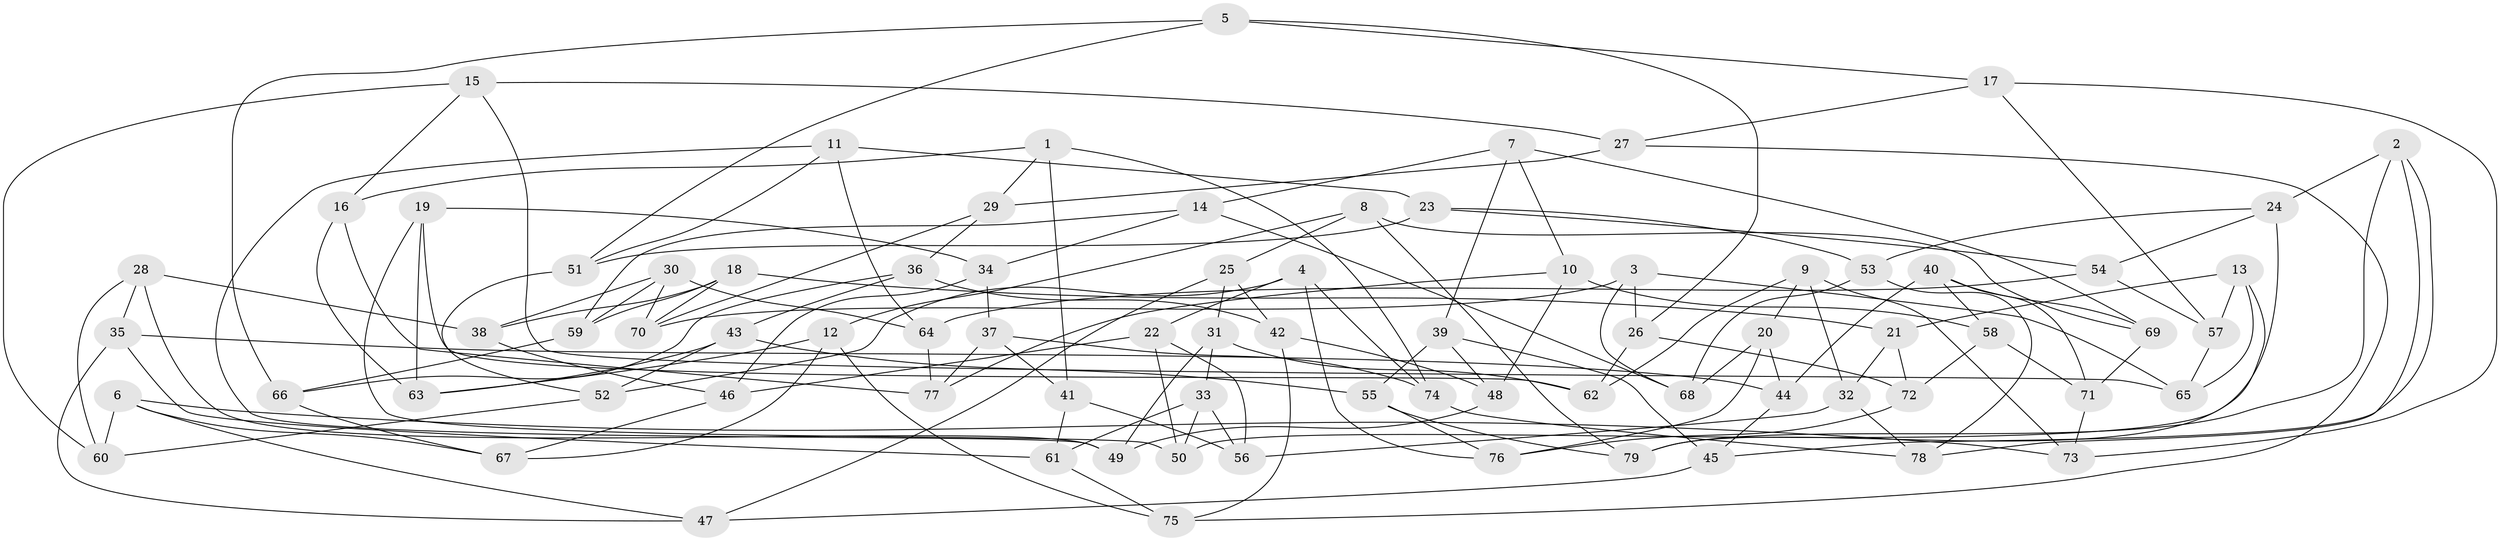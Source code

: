 // Generated by graph-tools (version 1.1) at 2025/11/02/27/25 16:11:43]
// undirected, 79 vertices, 158 edges
graph export_dot {
graph [start="1"]
  node [color=gray90,style=filled];
  1;
  2;
  3;
  4;
  5;
  6;
  7;
  8;
  9;
  10;
  11;
  12;
  13;
  14;
  15;
  16;
  17;
  18;
  19;
  20;
  21;
  22;
  23;
  24;
  25;
  26;
  27;
  28;
  29;
  30;
  31;
  32;
  33;
  34;
  35;
  36;
  37;
  38;
  39;
  40;
  41;
  42;
  43;
  44;
  45;
  46;
  47;
  48;
  49;
  50;
  51;
  52;
  53;
  54;
  55;
  56;
  57;
  58;
  59;
  60;
  61;
  62;
  63;
  64;
  65;
  66;
  67;
  68;
  69;
  70;
  71;
  72;
  73;
  74;
  75;
  76;
  77;
  78;
  79;
  1 -- 41;
  1 -- 29;
  1 -- 16;
  1 -- 74;
  2 -- 45;
  2 -- 78;
  2 -- 79;
  2 -- 24;
  3 -- 68;
  3 -- 65;
  3 -- 70;
  3 -- 26;
  4 -- 22;
  4 -- 52;
  4 -- 76;
  4 -- 74;
  5 -- 66;
  5 -- 17;
  5 -- 51;
  5 -- 26;
  6 -- 67;
  6 -- 47;
  6 -- 60;
  6 -- 73;
  7 -- 69;
  7 -- 39;
  7 -- 14;
  7 -- 10;
  8 -- 79;
  8 -- 69;
  8 -- 12;
  8 -- 25;
  9 -- 73;
  9 -- 62;
  9 -- 20;
  9 -- 32;
  10 -- 48;
  10 -- 77;
  10 -- 58;
  11 -- 23;
  11 -- 64;
  11 -- 49;
  11 -- 51;
  12 -- 63;
  12 -- 67;
  12 -- 75;
  13 -- 65;
  13 -- 79;
  13 -- 57;
  13 -- 21;
  14 -- 59;
  14 -- 68;
  14 -- 34;
  15 -- 60;
  15 -- 65;
  15 -- 16;
  15 -- 27;
  16 -- 63;
  16 -- 77;
  17 -- 57;
  17 -- 27;
  17 -- 73;
  18 -- 38;
  18 -- 21;
  18 -- 59;
  18 -- 70;
  19 -- 62;
  19 -- 34;
  19 -- 50;
  19 -- 63;
  20 -- 76;
  20 -- 44;
  20 -- 68;
  21 -- 72;
  21 -- 32;
  22 -- 50;
  22 -- 46;
  22 -- 56;
  23 -- 51;
  23 -- 54;
  23 -- 53;
  24 -- 53;
  24 -- 54;
  24 -- 50;
  25 -- 42;
  25 -- 31;
  25 -- 47;
  26 -- 62;
  26 -- 72;
  27 -- 29;
  27 -- 75;
  28 -- 49;
  28 -- 35;
  28 -- 38;
  28 -- 60;
  29 -- 70;
  29 -- 36;
  30 -- 64;
  30 -- 70;
  30 -- 59;
  30 -- 38;
  31 -- 62;
  31 -- 49;
  31 -- 33;
  32 -- 78;
  32 -- 56;
  33 -- 56;
  33 -- 61;
  33 -- 50;
  34 -- 46;
  34 -- 37;
  35 -- 47;
  35 -- 44;
  35 -- 61;
  36 -- 43;
  36 -- 42;
  36 -- 66;
  37 -- 74;
  37 -- 77;
  37 -- 41;
  38 -- 46;
  39 -- 48;
  39 -- 45;
  39 -- 55;
  40 -- 44;
  40 -- 69;
  40 -- 71;
  40 -- 58;
  41 -- 56;
  41 -- 61;
  42 -- 75;
  42 -- 48;
  43 -- 55;
  43 -- 52;
  43 -- 63;
  44 -- 45;
  45 -- 47;
  46 -- 67;
  48 -- 49;
  51 -- 52;
  52 -- 60;
  53 -- 68;
  53 -- 78;
  54 -- 64;
  54 -- 57;
  55 -- 76;
  55 -- 79;
  57 -- 65;
  58 -- 71;
  58 -- 72;
  59 -- 66;
  61 -- 75;
  64 -- 77;
  66 -- 67;
  69 -- 71;
  71 -- 73;
  72 -- 76;
  74 -- 78;
}
